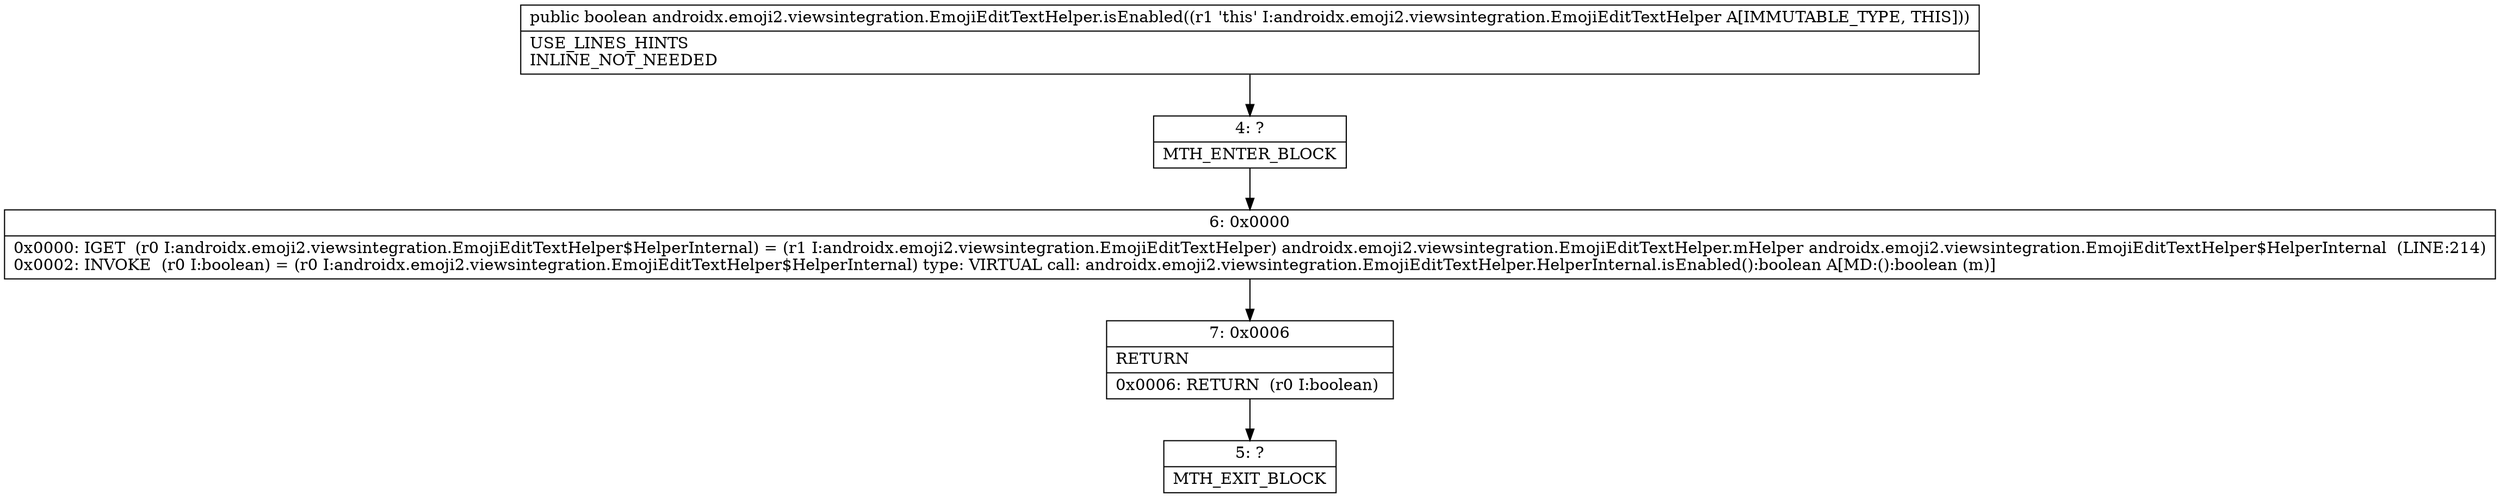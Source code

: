 digraph "CFG forandroidx.emoji2.viewsintegration.EmojiEditTextHelper.isEnabled()Z" {
Node_4 [shape=record,label="{4\:\ ?|MTH_ENTER_BLOCK\l}"];
Node_6 [shape=record,label="{6\:\ 0x0000|0x0000: IGET  (r0 I:androidx.emoji2.viewsintegration.EmojiEditTextHelper$HelperInternal) = (r1 I:androidx.emoji2.viewsintegration.EmojiEditTextHelper) androidx.emoji2.viewsintegration.EmojiEditTextHelper.mHelper androidx.emoji2.viewsintegration.EmojiEditTextHelper$HelperInternal  (LINE:214)\l0x0002: INVOKE  (r0 I:boolean) = (r0 I:androidx.emoji2.viewsintegration.EmojiEditTextHelper$HelperInternal) type: VIRTUAL call: androidx.emoji2.viewsintegration.EmojiEditTextHelper.HelperInternal.isEnabled():boolean A[MD:():boolean (m)]\l}"];
Node_7 [shape=record,label="{7\:\ 0x0006|RETURN\l|0x0006: RETURN  (r0 I:boolean) \l}"];
Node_5 [shape=record,label="{5\:\ ?|MTH_EXIT_BLOCK\l}"];
MethodNode[shape=record,label="{public boolean androidx.emoji2.viewsintegration.EmojiEditTextHelper.isEnabled((r1 'this' I:androidx.emoji2.viewsintegration.EmojiEditTextHelper A[IMMUTABLE_TYPE, THIS]))  | USE_LINES_HINTS\lINLINE_NOT_NEEDED\l}"];
MethodNode -> Node_4;Node_4 -> Node_6;
Node_6 -> Node_7;
Node_7 -> Node_5;
}


